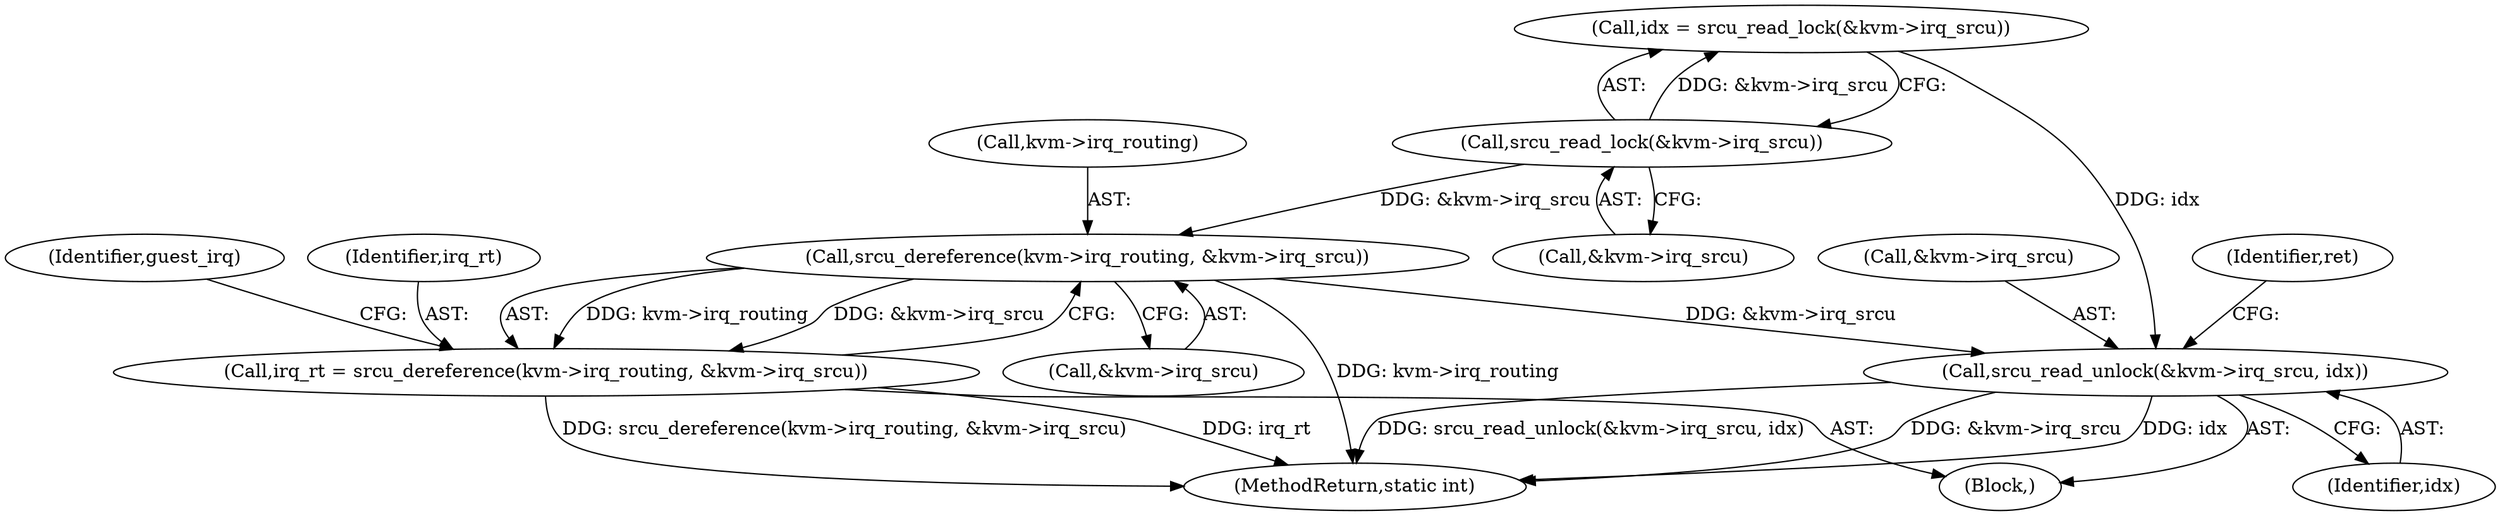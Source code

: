 digraph "0_linux_3a8b0677fc6180a467e26cc32ce6b0c09a32f9bb@pointer" {
"1000147" [label="(Call,srcu_dereference(kvm->irq_routing, &kvm->irq_srcu))"];
"1000140" [label="(Call,srcu_read_lock(&kvm->irq_srcu))"];
"1000145" [label="(Call,irq_rt = srcu_dereference(kvm->irq_routing, &kvm->irq_srcu))"];
"1000255" [label="(Call,srcu_read_unlock(&kvm->irq_srcu, idx))"];
"1000255" [label="(Call,srcu_read_unlock(&kvm->irq_srcu, idx))"];
"1000108" [label="(Block,)"];
"1000151" [label="(Call,&kvm->irq_srcu)"];
"1000140" [label="(Call,srcu_read_lock(&kvm->irq_srcu))"];
"1000157" [label="(Identifier,guest_irq)"];
"1000138" [label="(Call,idx = srcu_read_lock(&kvm->irq_srcu))"];
"1000146" [label="(Identifier,irq_rt)"];
"1000145" [label="(Call,irq_rt = srcu_dereference(kvm->irq_routing, &kvm->irq_srcu))"];
"1000260" [label="(Identifier,idx)"];
"1000141" [label="(Call,&kvm->irq_srcu)"];
"1000263" [label="(MethodReturn,static int)"];
"1000148" [label="(Call,kvm->irq_routing)"];
"1000262" [label="(Identifier,ret)"];
"1000147" [label="(Call,srcu_dereference(kvm->irq_routing, &kvm->irq_srcu))"];
"1000256" [label="(Call,&kvm->irq_srcu)"];
"1000147" -> "1000145"  [label="AST: "];
"1000147" -> "1000151"  [label="CFG: "];
"1000148" -> "1000147"  [label="AST: "];
"1000151" -> "1000147"  [label="AST: "];
"1000145" -> "1000147"  [label="CFG: "];
"1000147" -> "1000263"  [label="DDG: kvm->irq_routing"];
"1000147" -> "1000145"  [label="DDG: kvm->irq_routing"];
"1000147" -> "1000145"  [label="DDG: &kvm->irq_srcu"];
"1000140" -> "1000147"  [label="DDG: &kvm->irq_srcu"];
"1000147" -> "1000255"  [label="DDG: &kvm->irq_srcu"];
"1000140" -> "1000138"  [label="AST: "];
"1000140" -> "1000141"  [label="CFG: "];
"1000141" -> "1000140"  [label="AST: "];
"1000138" -> "1000140"  [label="CFG: "];
"1000140" -> "1000138"  [label="DDG: &kvm->irq_srcu"];
"1000145" -> "1000108"  [label="AST: "];
"1000146" -> "1000145"  [label="AST: "];
"1000157" -> "1000145"  [label="CFG: "];
"1000145" -> "1000263"  [label="DDG: irq_rt"];
"1000145" -> "1000263"  [label="DDG: srcu_dereference(kvm->irq_routing, &kvm->irq_srcu)"];
"1000255" -> "1000108"  [label="AST: "];
"1000255" -> "1000260"  [label="CFG: "];
"1000256" -> "1000255"  [label="AST: "];
"1000260" -> "1000255"  [label="AST: "];
"1000262" -> "1000255"  [label="CFG: "];
"1000255" -> "1000263"  [label="DDG: idx"];
"1000255" -> "1000263"  [label="DDG: srcu_read_unlock(&kvm->irq_srcu, idx)"];
"1000255" -> "1000263"  [label="DDG: &kvm->irq_srcu"];
"1000138" -> "1000255"  [label="DDG: idx"];
}
